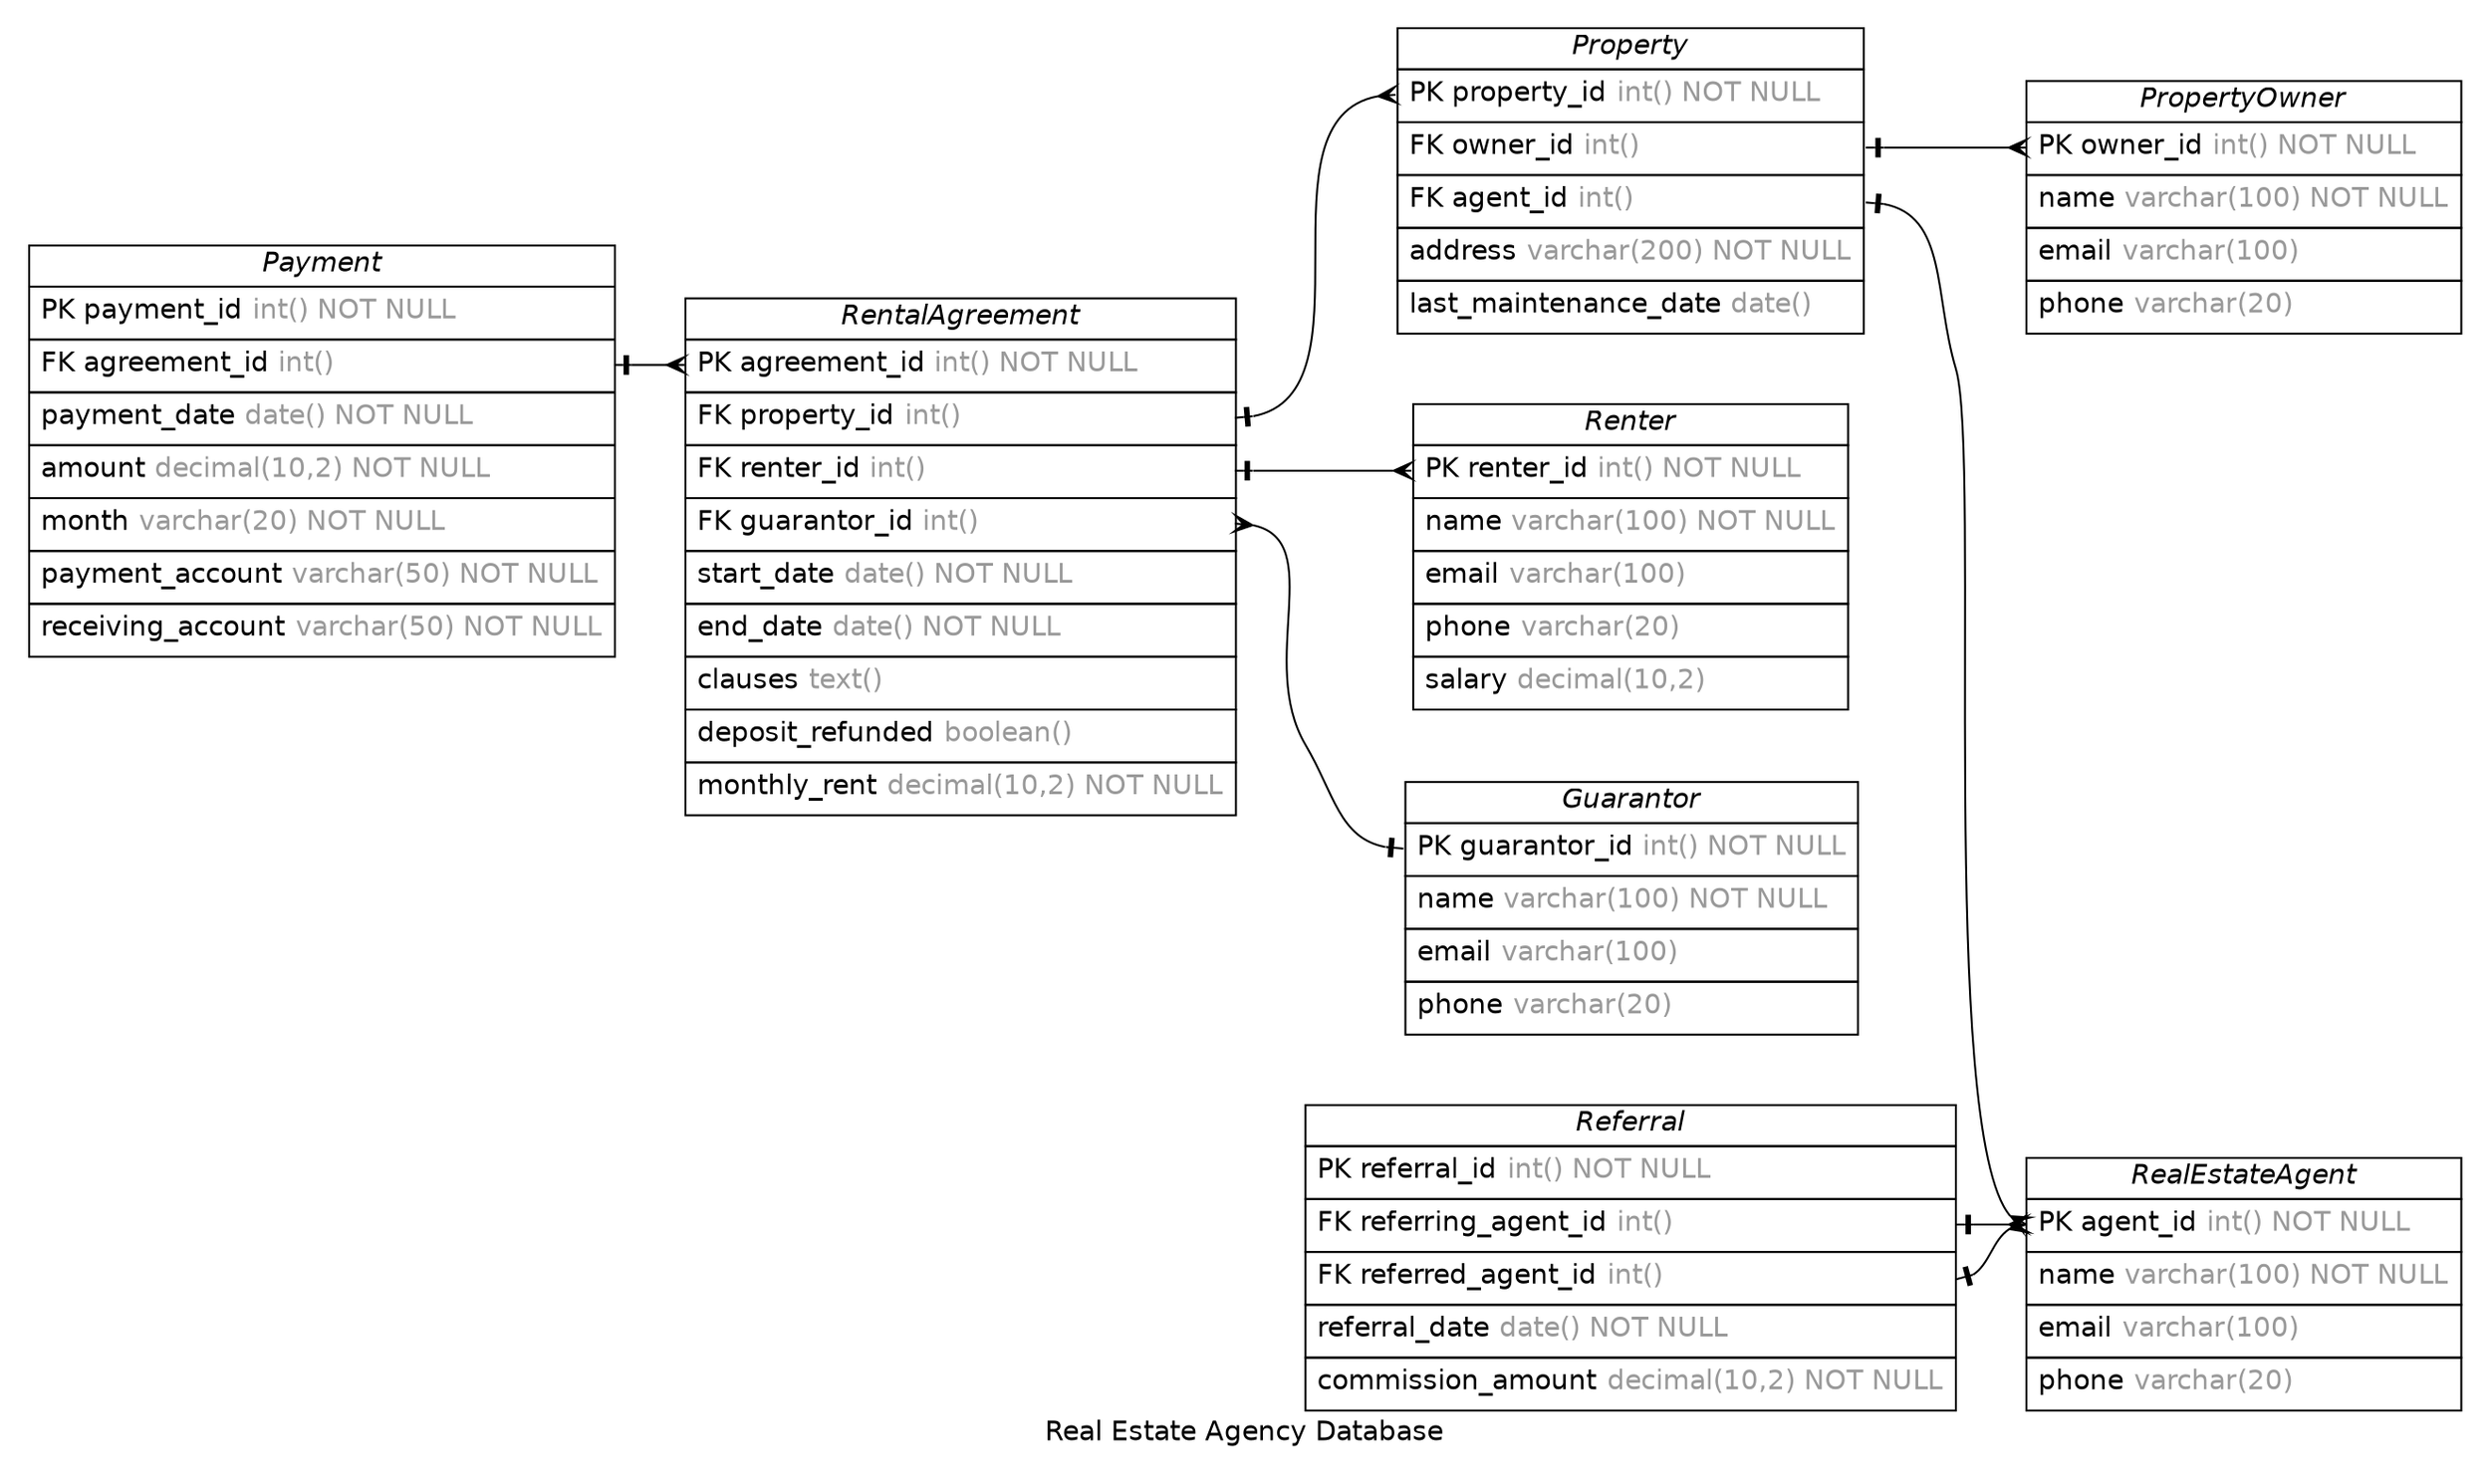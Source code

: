 /* created with ERDot < https://github.com/ehne/ERDot > */
digraph G {
    graph [
        nodesep=0.5;
        rankdir="LR";
        concentrate=true;
        splines="spline";
        fontname="Helvetica";
        pad="0.2,0.2",
        label="Real Estate Agency Database",
        
    ];
    
    node [shape=plain, fontname="Helvetica"];
    edge [
        dir=both,
        fontsize=12,
        arrowsize=0.9,
        penwidth=1.0,
        labelangle=32,
        labeldistance=1.8,
        fontname="Helvetica"
    ];
    
    "RealEstateAgent" [ label=<
        <table border="0" cellborder="1" cellspacing="0" >
        <tr><td><i>RealEstateAgent</i></td></tr>
        <tr><td port="agent_id" align="left" cellpadding="5">PK agent_id <font color="grey60">int() NOT NULL</font></td></tr>
        <tr><td port="name" align="left" cellpadding="5">name <font color="grey60">varchar(100) NOT NULL</font></td></tr>
        <tr><td port="email" align="left" cellpadding="5">email <font color="grey60">varchar(100)</font></td></tr>
        <tr><td port="phone" align="left" cellpadding="5">phone <font color="grey60">varchar(20)</font></td></tr>
    </table>>];
    "PropertyOwner" [ label=<
        <table border="0" cellborder="1" cellspacing="0" >
        <tr><td><i>PropertyOwner</i></td></tr>
        <tr><td port="owner_id" align="left" cellpadding="5">PK owner_id <font color="grey60">int() NOT NULL</font></td></tr>
        <tr><td port="name" align="left" cellpadding="5">name <font color="grey60">varchar(100) NOT NULL</font></td></tr>
        <tr><td port="email" align="left" cellpadding="5">email <font color="grey60">varchar(100)</font></td></tr>
        <tr><td port="phone" align="left" cellpadding="5">phone <font color="grey60">varchar(20)</font></td></tr>
    </table>>];
    "Property" [ label=<
        <table border="0" cellborder="1" cellspacing="0" >
        <tr><td><i>Property</i></td></tr>
        <tr><td port="property_id" align="left" cellpadding="5">PK property_id <font color="grey60">int() NOT NULL</font></td></tr>
        <tr><td port="owner_id" align="left" cellpadding="5">FK owner_id <font color="grey60">int()</font></td></tr>
        <tr><td port="agent_id" align="left" cellpadding="5">FK agent_id <font color="grey60">int()</font></td></tr>
        <tr><td port="address" align="left" cellpadding="5">address <font color="grey60">varchar(200) NOT NULL</font></td></tr>
        <tr><td port="last_maintenance_date" align="left" cellpadding="5">last_maintenance_date <font color="grey60">date()</font></td></tr>
    </table>>];
    "Renter" [ label=<
        <table border="0" cellborder="1" cellspacing="0" >
        <tr><td><i>Renter</i></td></tr>
        <tr><td port="renter_id" align="left" cellpadding="5">PK renter_id <font color="grey60">int() NOT NULL</font></td></tr>
        <tr><td port="name" align="left" cellpadding="5">name <font color="grey60">varchar(100) NOT NULL</font></td></tr>
        <tr><td port="email" align="left" cellpadding="5">email <font color="grey60">varchar(100)</font></td></tr>
        <tr><td port="phone" align="left" cellpadding="5">phone <font color="grey60">varchar(20)</font></td></tr>
        <tr><td port="salary" align="left" cellpadding="5">salary <font color="grey60">decimal(10,2)</font></td></tr>
    </table>>];
    "Guarantor" [ label=<
        <table border="0" cellborder="1" cellspacing="0" >
        <tr><td><i>Guarantor</i></td></tr>
        <tr><td port="guarantor_id" align="left" cellpadding="5">PK guarantor_id <font color="grey60">int() NOT NULL</font></td></tr>
        <tr><td port="name" align="left" cellpadding="5">name <font color="grey60">varchar(100) NOT NULL</font></td></tr>
        <tr><td port="email" align="left" cellpadding="5">email <font color="grey60">varchar(100)</font></td></tr>
        <tr><td port="phone" align="left" cellpadding="5">phone <font color="grey60">varchar(20)</font></td></tr>
    </table>>];
    "RentalAgreement" [ label=<
        <table border="0" cellborder="1" cellspacing="0" >
        <tr><td><i>RentalAgreement</i></td></tr>
        <tr><td port="agreement_id" align="left" cellpadding="5">PK agreement_id <font color="grey60">int() NOT NULL</font></td></tr>
        <tr><td port="property_id" align="left" cellpadding="5">FK property_id <font color="grey60">int()</font></td></tr>
        <tr><td port="renter_id" align="left" cellpadding="5">FK renter_id <font color="grey60">int()</font></td></tr>
        <tr><td port="guarantor_id" align="left" cellpadding="5">FK guarantor_id <font color="grey60">int()</font></td></tr>
        <tr><td port="start_date" align="left" cellpadding="5">start_date <font color="grey60">date() NOT NULL</font></td></tr>
        <tr><td port="end_date" align="left" cellpadding="5">end_date <font color="grey60">date() NOT NULL</font></td></tr>
        <tr><td port="clauses" align="left" cellpadding="5">clauses <font color="grey60">text()</font></td></tr>
        <tr><td port="deposit_refunded" align="left" cellpadding="5">deposit_refunded <font color="grey60">boolean()</font></td></tr>
        <tr><td port="monthly_rent" align="left" cellpadding="5">monthly_rent <font color="grey60">decimal(10,2) NOT NULL</font></td></tr>
    </table>>];
    "Payment" [ label=<
        <table border="0" cellborder="1" cellspacing="0" >
        <tr><td><i>Payment</i></td></tr>
        <tr><td port="payment_id" align="left" cellpadding="5">PK payment_id <font color="grey60">int() NOT NULL</font></td></tr>
        <tr><td port="agreement_id" align="left" cellpadding="5">FK agreement_id <font color="grey60">int()</font></td></tr>
        <tr><td port="payment_date" align="left" cellpadding="5">payment_date <font color="grey60">date() NOT NULL</font></td></tr>
        <tr><td port="amount" align="left" cellpadding="5">amount <font color="grey60">decimal(10,2) NOT NULL</font></td></tr>
        <tr><td port="month" align="left" cellpadding="5">month <font color="grey60">varchar(20) NOT NULL</font></td></tr>
        <tr><td port="payment_account" align="left" cellpadding="5">payment_account <font color="grey60">varchar(50) NOT NULL</font></td></tr>
        <tr><td port="receiving_account" align="left" cellpadding="5">receiving_account <font color="grey60">varchar(50) NOT NULL</font></td></tr>
    </table>>];
    "Referral" [ label=<
        <table border="0" cellborder="1" cellspacing="0" >
        <tr><td><i>Referral</i></td></tr>
        <tr><td port="referral_id" align="left" cellpadding="5">PK referral_id <font color="grey60">int() NOT NULL</font></td></tr>
        <tr><td port="referring_agent_id" align="left" cellpadding="5">FK referring_agent_id <font color="grey60">int()</font></td></tr>
        <tr><td port="referred_agent_id" align="left" cellpadding="5">FK referred_agent_id <font color="grey60">int()</font></td></tr>
        <tr><td port="referral_date" align="left" cellpadding="5">referral_date <font color="grey60">date() NOT NULL</font></td></tr>
        <tr><td port="commission_amount" align="left" cellpadding="5">commission_amount <font color="grey60">decimal(10,2) NOT NULL</font></td></tr>
    </table>>];

    
    "Property":"owner_id"->"PropertyOwner":"owner_id" [
        arrowhead=ocrow,

        arrowtail=noneotee,
    ];

    
    "Property":"agent_id"->"RealEstateAgent":"agent_id" [
        arrowhead=ocrow,

        arrowtail=noneotee,
    ];

    
    "RentalAgreement":"property_id"->"Property":"property_id" [
        arrowhead=ocrow,

        arrowtail=noneotee,
    ];

    
    "RentalAgreement":"renter_id"->"Renter":"renter_id" [
        arrowhead=ocrow,

        arrowtail=noneotee,
    ];

    
    "RentalAgreement":"guarantor_id"->"Guarantor":"guarantor_id" [
        arrowhead=noneotee,

        arrowtail=ocrow,
    ];

    
    "Payment":"agreement_id"->"RentalAgreement":"agreement_id" [
        arrowhead=ocrow,

        arrowtail=noneotee,
    ];

    
    "Referral":"referring_agent_id"->"RealEstateAgent":"agent_id" [
        arrowhead=ocrow,

        arrowtail=noneotee,
    ];

    
    "Referral":"referred_agent_id"->"RealEstateAgent":"agent_id" [
        arrowhead=ocrow,

        arrowtail=noneotee,
    ];



    

}

